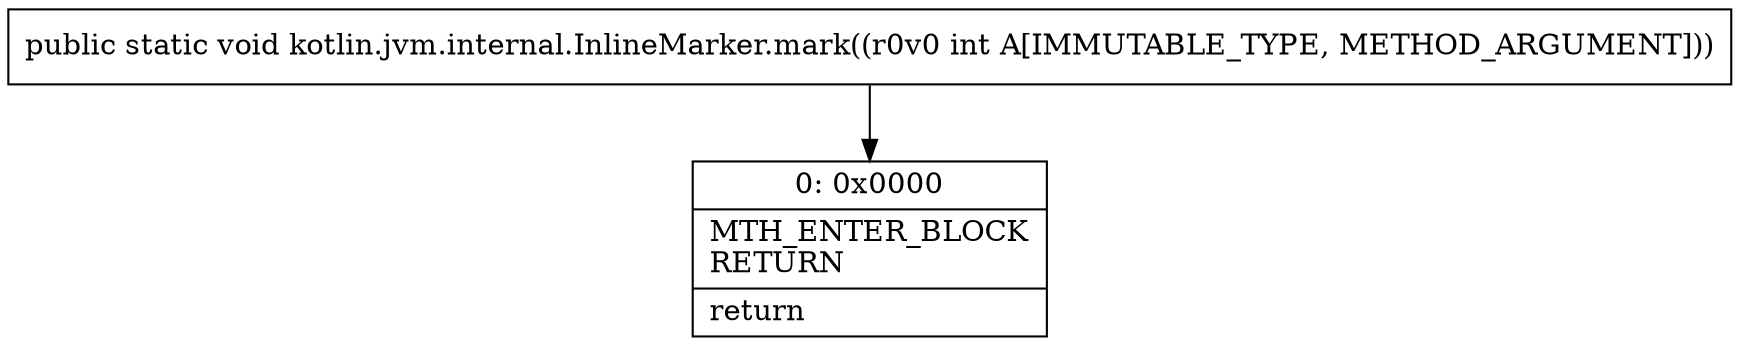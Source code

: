 digraph "CFG forkotlin.jvm.internal.InlineMarker.mark(I)V" {
Node_0 [shape=record,label="{0\:\ 0x0000|MTH_ENTER_BLOCK\lRETURN\l|return\l}"];
MethodNode[shape=record,label="{public static void kotlin.jvm.internal.InlineMarker.mark((r0v0 int A[IMMUTABLE_TYPE, METHOD_ARGUMENT])) }"];
MethodNode -> Node_0;
}

